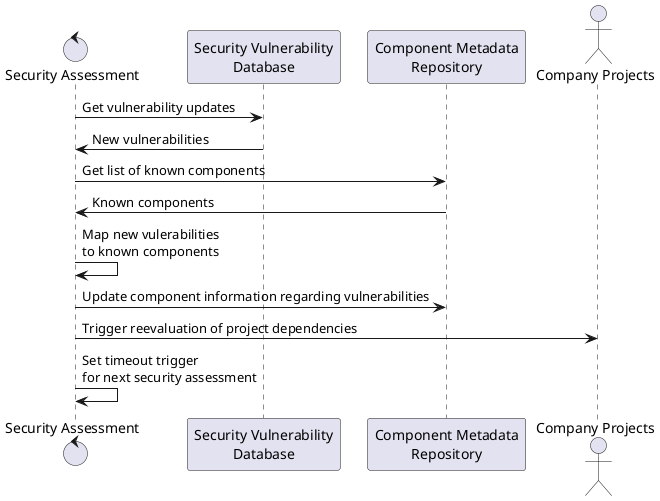 @startuml

control "Security Assessment" as secassess
participant "Security Vulnerability\nDatabase" as vuldatabase
participant "Component Metadata\nRepository" as comprepo
actor "Company Projects" as compprojects

secassess -> vuldatabase : Get vulnerability updates
vuldatabase -> secassess : New vulnerabilities
secassess -> comprepo : Get list of known components
comprepo -> secassess : Known components
secassess -> secassess : Map new vulerabilities\nto known components
secassess -> comprepo : Update component information regarding vulnerabilities
secassess -> compprojects : Trigger reevaluation of project dependencies
secassess -> secassess : Set timeout trigger\nfor next security assessment
@enduml
